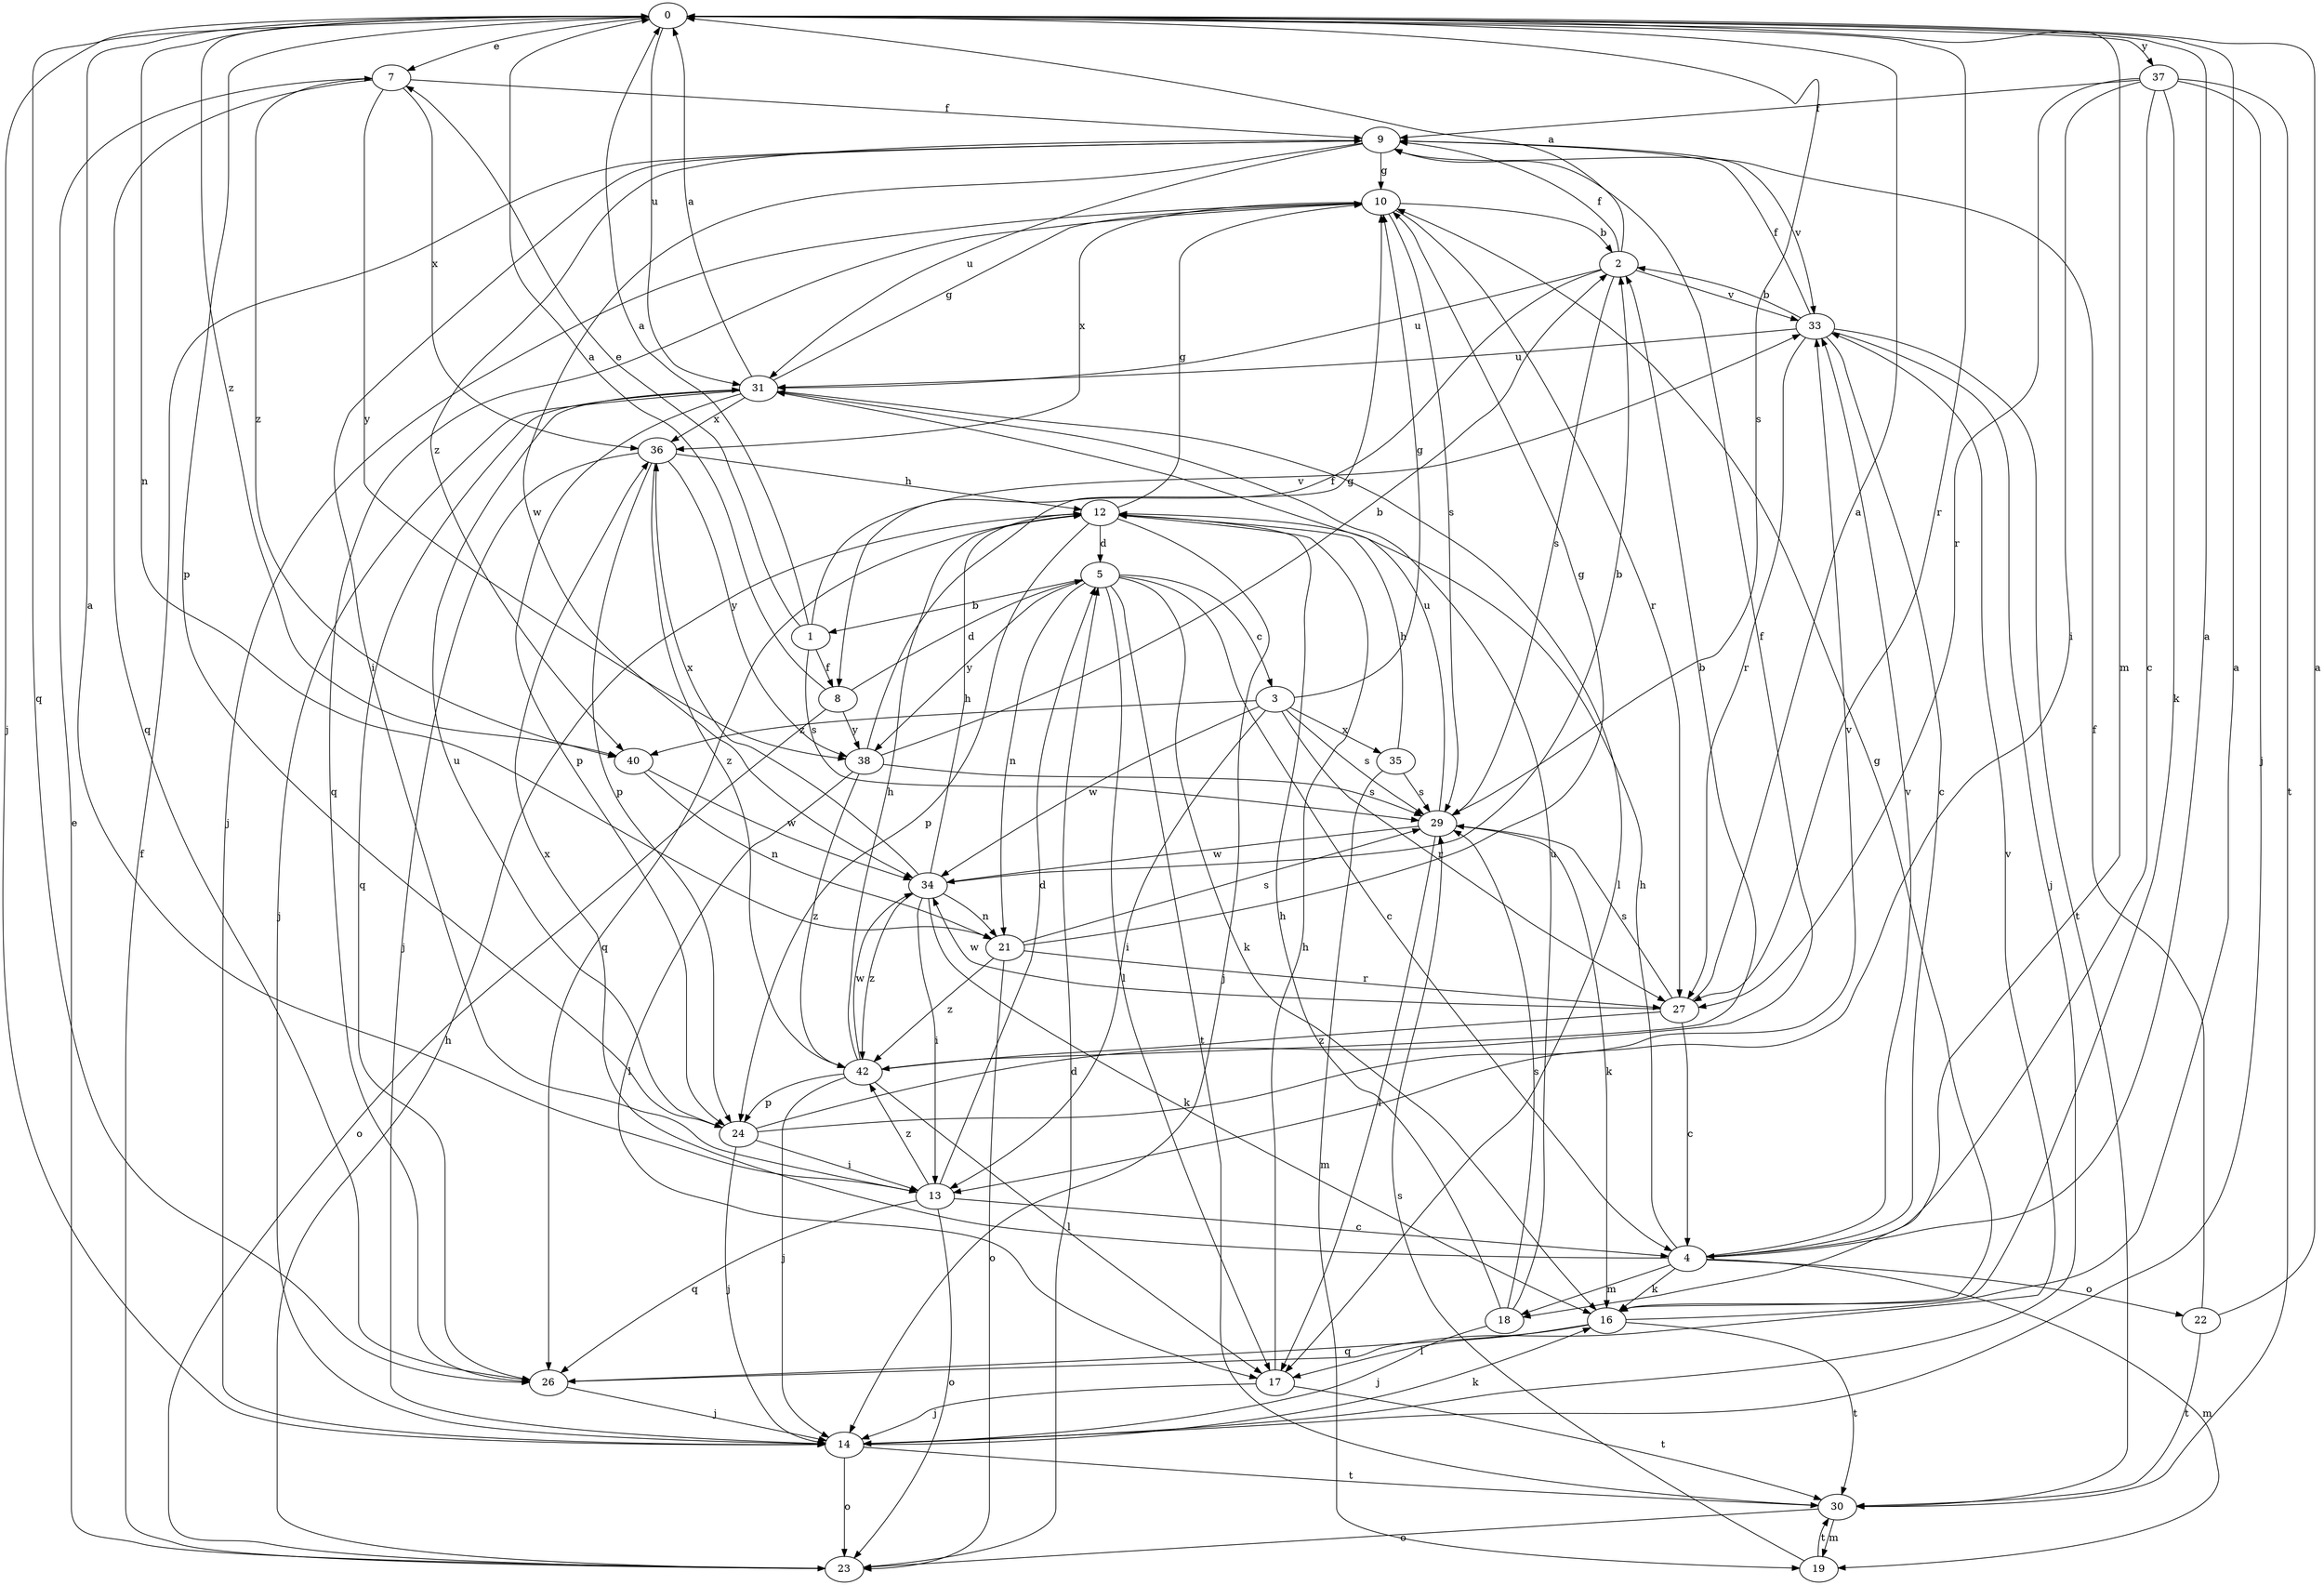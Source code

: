 strict digraph  {
0;
1;
2;
3;
4;
5;
7;
8;
9;
10;
12;
13;
14;
16;
17;
18;
19;
21;
22;
23;
24;
26;
27;
29;
30;
31;
33;
34;
35;
36;
37;
38;
40;
42;
0 -> 7  [label=e];
0 -> 14  [label=j];
0 -> 18  [label=m];
0 -> 21  [label=n];
0 -> 24  [label=p];
0 -> 26  [label=q];
0 -> 27  [label=r];
0 -> 29  [label=s];
0 -> 31  [label=u];
0 -> 37  [label=y];
0 -> 40  [label=z];
1 -> 0  [label=a];
1 -> 7  [label=e];
1 -> 8  [label=f];
1 -> 29  [label=s];
1 -> 33  [label=v];
2 -> 0  [label=a];
2 -> 8  [label=f];
2 -> 9  [label=f];
2 -> 29  [label=s];
2 -> 31  [label=u];
2 -> 33  [label=v];
3 -> 10  [label=g];
3 -> 13  [label=i];
3 -> 27  [label=r];
3 -> 29  [label=s];
3 -> 34  [label=w];
3 -> 35  [label=x];
3 -> 40  [label=z];
4 -> 0  [label=a];
4 -> 12  [label=h];
4 -> 16  [label=k];
4 -> 18  [label=m];
4 -> 19  [label=m];
4 -> 22  [label=o];
4 -> 33  [label=v];
4 -> 36  [label=x];
5 -> 1  [label=b];
5 -> 3  [label=c];
5 -> 4  [label=c];
5 -> 16  [label=k];
5 -> 17  [label=l];
5 -> 21  [label=n];
5 -> 30  [label=t];
5 -> 38  [label=y];
7 -> 9  [label=f];
7 -> 26  [label=q];
7 -> 36  [label=x];
7 -> 38  [label=y];
7 -> 40  [label=z];
8 -> 0  [label=a];
8 -> 5  [label=d];
8 -> 23  [label=o];
8 -> 38  [label=y];
9 -> 10  [label=g];
9 -> 13  [label=i];
9 -> 31  [label=u];
9 -> 33  [label=v];
9 -> 34  [label=w];
9 -> 40  [label=z];
10 -> 2  [label=b];
10 -> 14  [label=j];
10 -> 26  [label=q];
10 -> 27  [label=r];
10 -> 29  [label=s];
10 -> 36  [label=x];
12 -> 5  [label=d];
12 -> 10  [label=g];
12 -> 14  [label=j];
12 -> 24  [label=p];
12 -> 26  [label=q];
13 -> 0  [label=a];
13 -> 4  [label=c];
13 -> 5  [label=d];
13 -> 23  [label=o];
13 -> 26  [label=q];
13 -> 42  [label=z];
14 -> 16  [label=k];
14 -> 23  [label=o];
14 -> 30  [label=t];
16 -> 0  [label=a];
16 -> 10  [label=g];
16 -> 17  [label=l];
16 -> 26  [label=q];
16 -> 30  [label=t];
17 -> 12  [label=h];
17 -> 14  [label=j];
17 -> 30  [label=t];
18 -> 12  [label=h];
18 -> 14  [label=j];
18 -> 29  [label=s];
18 -> 31  [label=u];
19 -> 29  [label=s];
19 -> 30  [label=t];
21 -> 10  [label=g];
21 -> 23  [label=o];
21 -> 27  [label=r];
21 -> 29  [label=s];
21 -> 42  [label=z];
22 -> 0  [label=a];
22 -> 9  [label=f];
22 -> 30  [label=t];
23 -> 5  [label=d];
23 -> 7  [label=e];
23 -> 9  [label=f];
23 -> 12  [label=h];
24 -> 9  [label=f];
24 -> 13  [label=i];
24 -> 14  [label=j];
24 -> 31  [label=u];
24 -> 33  [label=v];
26 -> 14  [label=j];
26 -> 33  [label=v];
27 -> 0  [label=a];
27 -> 4  [label=c];
27 -> 29  [label=s];
27 -> 34  [label=w];
27 -> 42  [label=z];
29 -> 16  [label=k];
29 -> 17  [label=l];
29 -> 31  [label=u];
29 -> 34  [label=w];
30 -> 19  [label=m];
30 -> 23  [label=o];
31 -> 0  [label=a];
31 -> 10  [label=g];
31 -> 14  [label=j];
31 -> 17  [label=l];
31 -> 24  [label=p];
31 -> 26  [label=q];
31 -> 36  [label=x];
33 -> 2  [label=b];
33 -> 4  [label=c];
33 -> 9  [label=f];
33 -> 14  [label=j];
33 -> 27  [label=r];
33 -> 30  [label=t];
33 -> 31  [label=u];
34 -> 2  [label=b];
34 -> 12  [label=h];
34 -> 13  [label=i];
34 -> 16  [label=k];
34 -> 21  [label=n];
34 -> 36  [label=x];
34 -> 42  [label=z];
35 -> 12  [label=h];
35 -> 19  [label=m];
35 -> 29  [label=s];
36 -> 12  [label=h];
36 -> 14  [label=j];
36 -> 24  [label=p];
36 -> 38  [label=y];
36 -> 42  [label=z];
37 -> 4  [label=c];
37 -> 9  [label=f];
37 -> 13  [label=i];
37 -> 14  [label=j];
37 -> 16  [label=k];
37 -> 27  [label=r];
37 -> 30  [label=t];
38 -> 2  [label=b];
38 -> 10  [label=g];
38 -> 17  [label=l];
38 -> 29  [label=s];
38 -> 42  [label=z];
40 -> 21  [label=n];
40 -> 34  [label=w];
42 -> 2  [label=b];
42 -> 12  [label=h];
42 -> 14  [label=j];
42 -> 17  [label=l];
42 -> 24  [label=p];
42 -> 34  [label=w];
}
